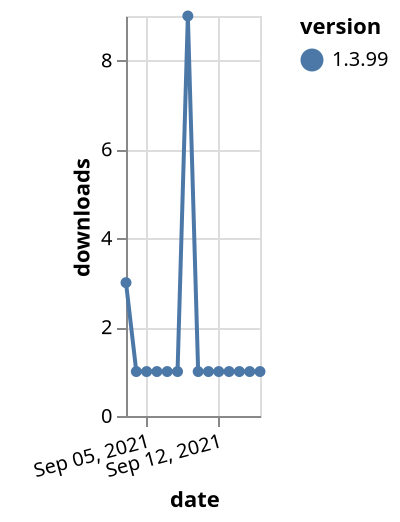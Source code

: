 {"$schema": "https://vega.github.io/schema/vega-lite/v5.json", "description": "A simple bar chart with embedded data.", "data": {"values": [{"date": "2021-09-03", "total": 616, "delta": 3, "version": "1.3.99"}, {"date": "2021-09-04", "total": 617, "delta": 1, "version": "1.3.99"}, {"date": "2021-09-05", "total": 618, "delta": 1, "version": "1.3.99"}, {"date": "2021-09-06", "total": 619, "delta": 1, "version": "1.3.99"}, {"date": "2021-09-07", "total": 620, "delta": 1, "version": "1.3.99"}, {"date": "2021-09-08", "total": 621, "delta": 1, "version": "1.3.99"}, {"date": "2021-09-09", "total": 630, "delta": 9, "version": "1.3.99"}, {"date": "2021-09-10", "total": 631, "delta": 1, "version": "1.3.99"}, {"date": "2021-09-11", "total": 632, "delta": 1, "version": "1.3.99"}, {"date": "2021-09-12", "total": 633, "delta": 1, "version": "1.3.99"}, {"date": "2021-09-13", "total": 634, "delta": 1, "version": "1.3.99"}, {"date": "2021-09-14", "total": 635, "delta": 1, "version": "1.3.99"}, {"date": "2021-09-15", "total": 636, "delta": 1, "version": "1.3.99"}, {"date": "2021-09-16", "total": 637, "delta": 1, "version": "1.3.99"}]}, "width": "container", "mark": {"type": "line", "point": {"filled": true}}, "encoding": {"x": {"field": "date", "type": "temporal", "timeUnit": "yearmonthdate", "title": "date", "axis": {"labelAngle": -15}}, "y": {"field": "delta", "type": "quantitative", "title": "downloads"}, "color": {"field": "version", "type": "nominal"}, "tooltip": {"field": "delta"}}}